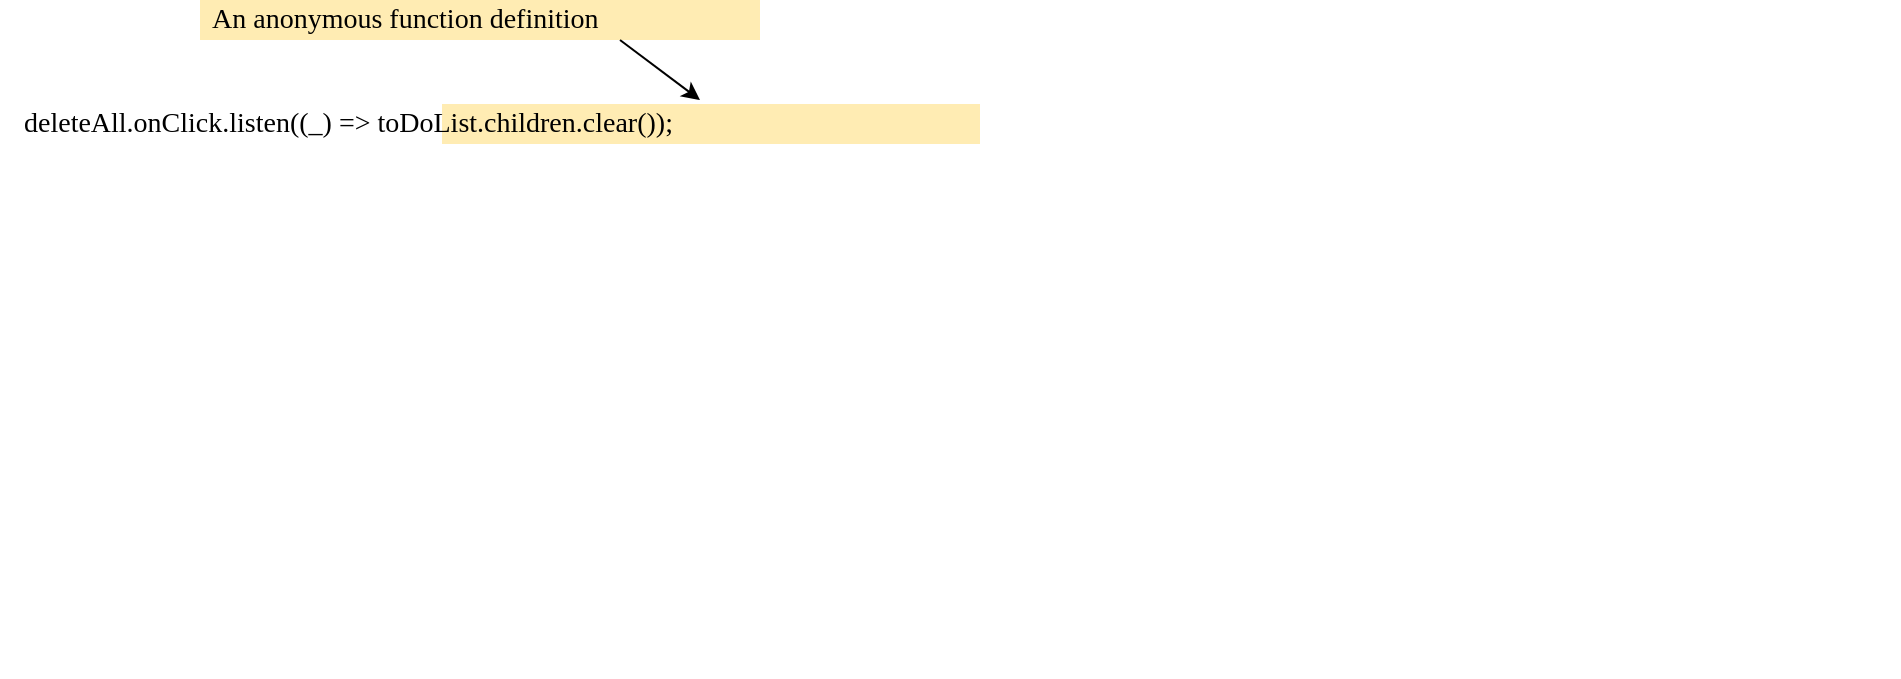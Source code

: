 <mxfile version="15.5.7" type="device"><diagram id="Kpza0Z6V4u7cQaOeaAFU" name="Page-1"><mxGraphModel dx="2912" dy="1194" grid="1" gridSize="10" guides="1" tooltips="1" connect="1" arrows="1" fold="1" page="1" pageScale="1" pageWidth="850" pageHeight="1100" math="0" shadow="0"><root><mxCell id="0"/><mxCell id="1" parent="0"/><mxCell id="y8b0Q0k9J8l_26kQo6nD-6" value="" style="rounded=0;whiteSpace=wrap;html=1;fontFamily=Roboto Mono;fontSource=https%3A%2F%2Ffonts.googleapis.com%2Fcss%3Ffamily%3DRoboto%2BMono;fontSize=14;fillColor=#FFECB3;align=left;strokeColor=none;" parent="1" vertex="1"><mxGeometry x="-319" y="322" width="269" height="20" as="geometry"/></mxCell><mxCell id="y8b0Q0k9J8l_26kQo6nD-4" value="&lt;div&gt;deleteAll.onClick.listen((_) =&amp;gt; toDoList.children.clear());&lt;br&gt;&lt;/div&gt;&lt;div&gt;&lt;br&gt;&lt;/div&gt;" style="rounded=1;whiteSpace=wrap;html=1;fillColor=none;align=left;fontSize=14;fontFamily=Roboto Mono;fontSource=https%3A%2F%2Ffonts.googleapis.com%2Fcss%3Ffamily%3DRoboto%2BMono;spacing=12;strokeColor=none;" parent="1" vertex="1"><mxGeometry x="-540" y="320" width="700" height="40" as="geometry"/></mxCell><mxCell id="7sRSlIQk7mXZYEGz4WPF-3" value="An anonymous function definition" style="rounded=0;whiteSpace=wrap;html=1;fontFamily=Roboto Mono;fontSource=https%3A%2F%2Ffonts.googleapis.com%2Fcss%3Ffamily%3DRoboto%2BMono;fontSize=14;fillColor=#FFECB3;align=left;strokeColor=none;spacing=6;" parent="1" vertex="1"><mxGeometry x="-440" y="270" width="280" height="20" as="geometry"/></mxCell><mxCell id="MgaLN9QQGBHWVtAVTl_i-1" style="edgeStyle=orthogonalEdgeStyle;rounded=0;orthogonalLoop=1;jettySize=auto;html=1;exitX=0.5;exitY=1;exitDx=0;exitDy=0;" parent="1" source="y8b0Q0k9J8l_26kQo6nD-4" target="y8b0Q0k9J8l_26kQo6nD-4" edge="1"><mxGeometry relative="1" as="geometry"/></mxCell><mxCell id="YvWw6fWmT8iVJGmmtEaV-1" style="edgeStyle=orthogonalEdgeStyle;rounded=0;orthogonalLoop=1;jettySize=auto;html=1;exitX=0.5;exitY=1;exitDx=0;exitDy=0;" parent="1" edge="1"><mxGeometry relative="1" as="geometry"><mxPoint x="401" y="600" as="sourcePoint"/><mxPoint x="401" y="600" as="targetPoint"/></mxGeometry></mxCell><mxCell id="FECoX8jimFJIpayKytsv-3" value="" style="endArrow=classic;html=1;rounded=0;exitX=0.75;exitY=1;exitDx=0;exitDy=0;entryX=0.5;entryY=0;entryDx=0;entryDy=0;" edge="1" parent="1" source="7sRSlIQk7mXZYEGz4WPF-3" target="y8b0Q0k9J8l_26kQo6nD-4"><mxGeometry width="50" height="50" relative="1" as="geometry"><mxPoint x="-30" y="700" as="sourcePoint"/><mxPoint x="20" y="650" as="targetPoint"/></mxGeometry></mxCell></root></mxGraphModel></diagram></mxfile>